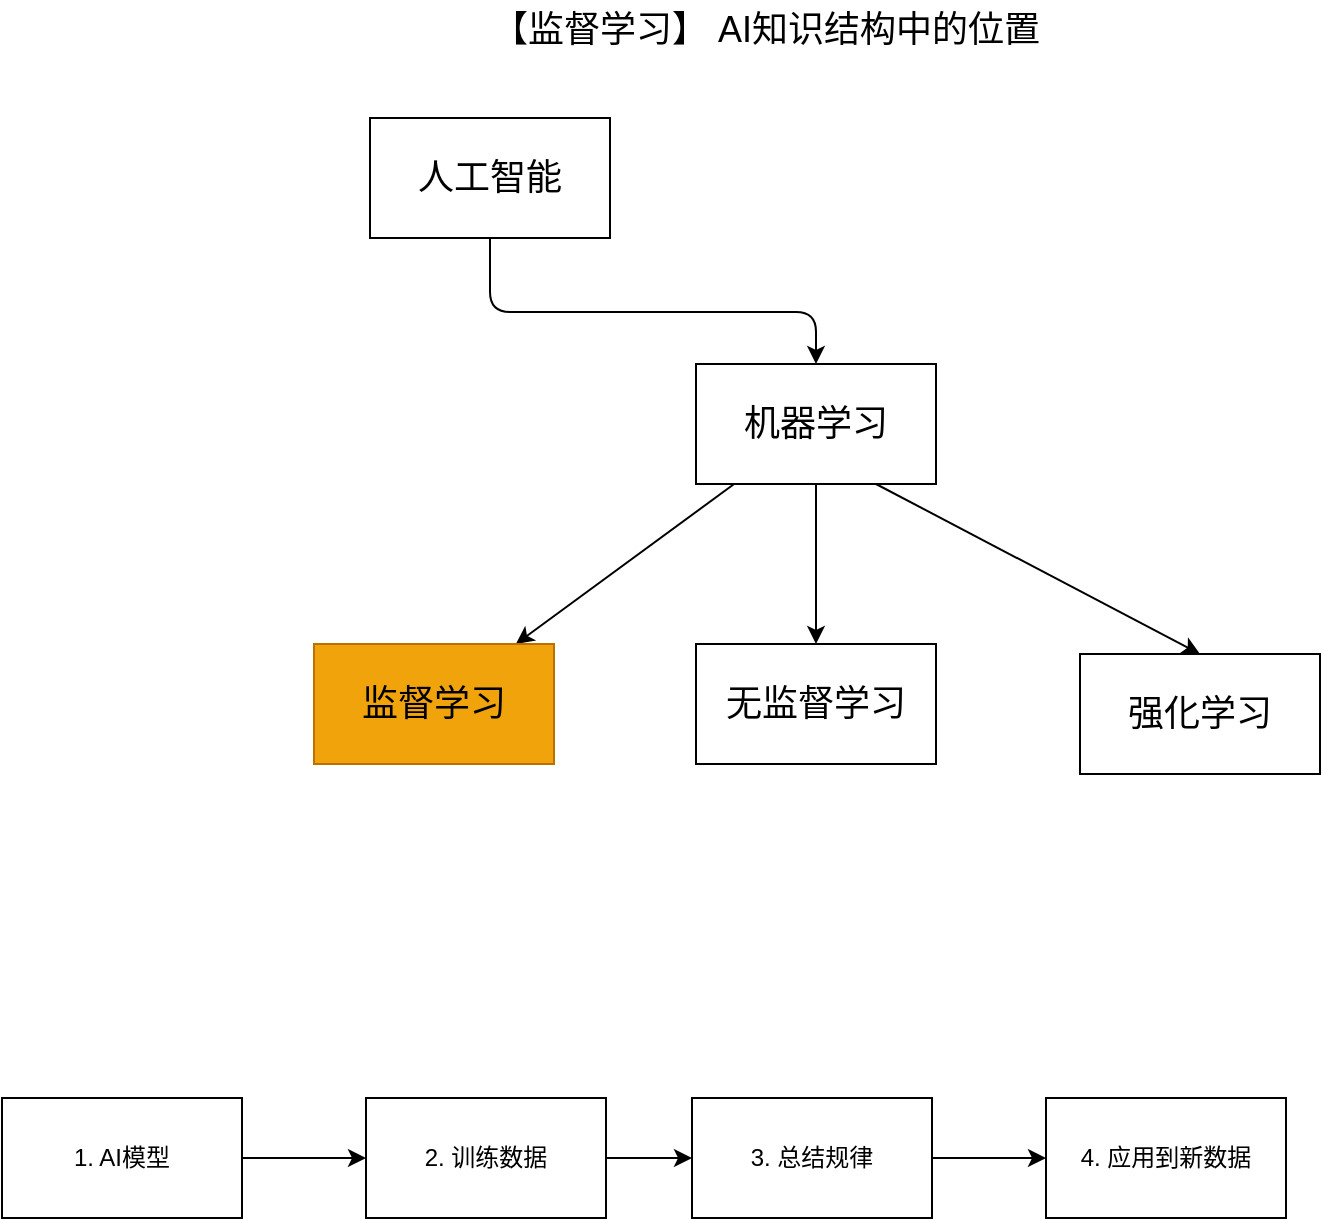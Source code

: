 <mxfile>
    <diagram id="1giV9YRlAr2HAe-2-cS8" name="第 1 页">
        <mxGraphModel dx="1354" dy="397" grid="0" gridSize="10" guides="1" tooltips="1" connect="1" arrows="1" fold="1" page="0" pageScale="1" pageWidth="827" pageHeight="1169" math="0" shadow="0">
            <root>
                <mxCell id="0"/>
                <mxCell id="1" parent="0"/>
                <mxCell id="2" value="&lt;font style=&quot;font-size: 18px;&quot;&gt;【监督学习】 AI知识结构中的位置&lt;/font&gt;" style="text;html=1;strokeColor=none;fillColor=none;align=center;verticalAlign=middle;whiteSpace=wrap;rounded=0;" parent="1" vertex="1">
                    <mxGeometry x="170" y="34" width="314" height="30" as="geometry"/>
                </mxCell>
                <mxCell id="5" style="edgeStyle=none;html=1;exitX=0.5;exitY=1;exitDx=0;exitDy=0;entryX=0.5;entryY=0;entryDx=0;entryDy=0;fontSize=18;" parent="1" source="3" target="4" edge="1">
                    <mxGeometry relative="1" as="geometry">
                        <Array as="points">
                            <mxPoint x="189" y="190"/>
                            <mxPoint x="352" y="190"/>
                        </Array>
                    </mxGeometry>
                </mxCell>
                <mxCell id="3" value="人工智能" style="rounded=0;whiteSpace=wrap;html=1;fontSize=18;" parent="1" vertex="1">
                    <mxGeometry x="129" y="93" width="120" height="60" as="geometry"/>
                </mxCell>
                <mxCell id="7" value="" style="edgeStyle=none;html=1;fontSize=18;" parent="1" source="4" target="6" edge="1">
                    <mxGeometry relative="1" as="geometry"/>
                </mxCell>
                <mxCell id="10" value="" style="edgeStyle=none;html=1;fontSize=18;" parent="1" source="4" target="9" edge="1">
                    <mxGeometry relative="1" as="geometry"/>
                </mxCell>
                <mxCell id="12" style="edgeStyle=none;html=1;exitX=0.75;exitY=1;exitDx=0;exitDy=0;entryX=0.5;entryY=0;entryDx=0;entryDy=0;fontSize=18;" parent="1" source="4" target="11" edge="1">
                    <mxGeometry relative="1" as="geometry"/>
                </mxCell>
                <mxCell id="4" value="机器学习" style="rounded=0;whiteSpace=wrap;html=1;fontSize=18;" parent="1" vertex="1">
                    <mxGeometry x="292" y="216" width="120" height="60" as="geometry"/>
                </mxCell>
                <mxCell id="6" value="监督学习" style="whiteSpace=wrap;html=1;fontSize=18;rounded=0;fillColor=#f0a30a;fontColor=#000000;strokeColor=#BD7000;" parent="1" vertex="1">
                    <mxGeometry x="101" y="356" width="120" height="60" as="geometry"/>
                </mxCell>
                <mxCell id="9" value="无监督学习" style="whiteSpace=wrap;html=1;fontSize=18;rounded=0;" parent="1" vertex="1">
                    <mxGeometry x="292" y="356" width="120" height="60" as="geometry"/>
                </mxCell>
                <mxCell id="11" value="强化学习" style="whiteSpace=wrap;html=1;fontSize=18;rounded=0;" parent="1" vertex="1">
                    <mxGeometry x="484" y="361" width="120" height="60" as="geometry"/>
                </mxCell>
                <mxCell id="17" value="" style="edgeStyle=none;html=1;" edge="1" parent="1" source="13" target="14">
                    <mxGeometry relative="1" as="geometry"/>
                </mxCell>
                <mxCell id="13" value="1. AI模型" style="rounded=0;whiteSpace=wrap;html=1;" vertex="1" parent="1">
                    <mxGeometry x="-55" y="583" width="120" height="60" as="geometry"/>
                </mxCell>
                <mxCell id="18" value="" style="edgeStyle=none;html=1;" edge="1" parent="1" source="14" target="15">
                    <mxGeometry relative="1" as="geometry"/>
                </mxCell>
                <mxCell id="14" value="2. 训练数据" style="rounded=0;whiteSpace=wrap;html=1;" vertex="1" parent="1">
                    <mxGeometry x="127" y="583" width="120" height="60" as="geometry"/>
                </mxCell>
                <mxCell id="19" value="" style="edgeStyle=none;html=1;" edge="1" parent="1" source="15" target="16">
                    <mxGeometry relative="1" as="geometry"/>
                </mxCell>
                <mxCell id="15" value="3. 总结规律" style="rounded=0;whiteSpace=wrap;html=1;" vertex="1" parent="1">
                    <mxGeometry x="290" y="583" width="120" height="60" as="geometry"/>
                </mxCell>
                <mxCell id="16" value="4. 应用到新数据" style="rounded=0;whiteSpace=wrap;html=1;" vertex="1" parent="1">
                    <mxGeometry x="467" y="583" width="120" height="60" as="geometry"/>
                </mxCell>
            </root>
        </mxGraphModel>
    </diagram>
</mxfile>